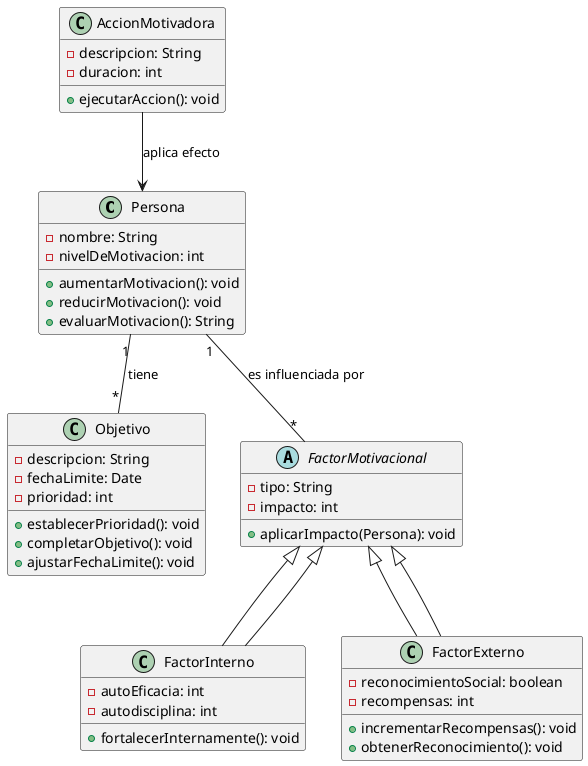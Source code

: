 @startuml

class Persona {
  - nombre: String
  - nivelDeMotivacion: int
  + aumentarMotivacion(): void
  + reducirMotivacion(): void
  + evaluarMotivacion(): String
}

class Objetivo {
  - descripcion: String
  - fechaLimite: Date
  - prioridad: int
  + establecerPrioridad(): void
  + completarObjetivo(): void
  + ajustarFechaLimite(): void
}

abstract class FactorMotivacional {
  - tipo: String
  - impacto: int
  + aplicarImpacto(Persona): void
}

class FactorInterno extends FactorMotivacional {
  - autoEficacia: int
  - autodisciplina: int
  + fortalecerInternamente(): void
}

class FactorExterno extends FactorMotivacional {
  - reconocimientoSocial: boolean
  - recompensas: int
  + incrementarRecompensas(): void
  + obtenerReconocimiento(): void
}

class AccionMotivadora {
  - descripcion: String
  - duracion: int
  + ejecutarAccion(): void
}

Persona "1" -- "*" Objetivo : tiene
Persona "1" -- "*" FactorMotivacional : es influenciada por
FactorMotivacional <|-- FactorInterno
FactorMotivacional <|-- FactorExterno
AccionMotivadora --> Persona : aplica efecto

@enduml
